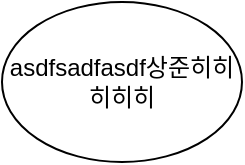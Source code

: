 <mxfile version="20.5.1" type="github">
  <diagram name="Page-1" id="c7558073-3199-34d8-9f00-42111426c3f3">
    <mxGraphModel dx="1038" dy="539" grid="1" gridSize="10" guides="1" tooltips="1" connect="1" arrows="1" fold="1" page="1" pageScale="1" pageWidth="100000" pageHeight="100000" background="none" math="0" shadow="0">
      <root>
        <mxCell id="0" />
        <mxCell id="1" parent="0" />
        <mxCell id="vBKgqKoPaAUNTfihCl7A-1" value="asdfsadfasdf상준히히히히히" style="ellipse;whiteSpace=wrap;html=1;" vertex="1" parent="1">
          <mxGeometry x="430" y="530" width="120" height="80" as="geometry" />
        </mxCell>
      </root>
    </mxGraphModel>
  </diagram>
</mxfile>
